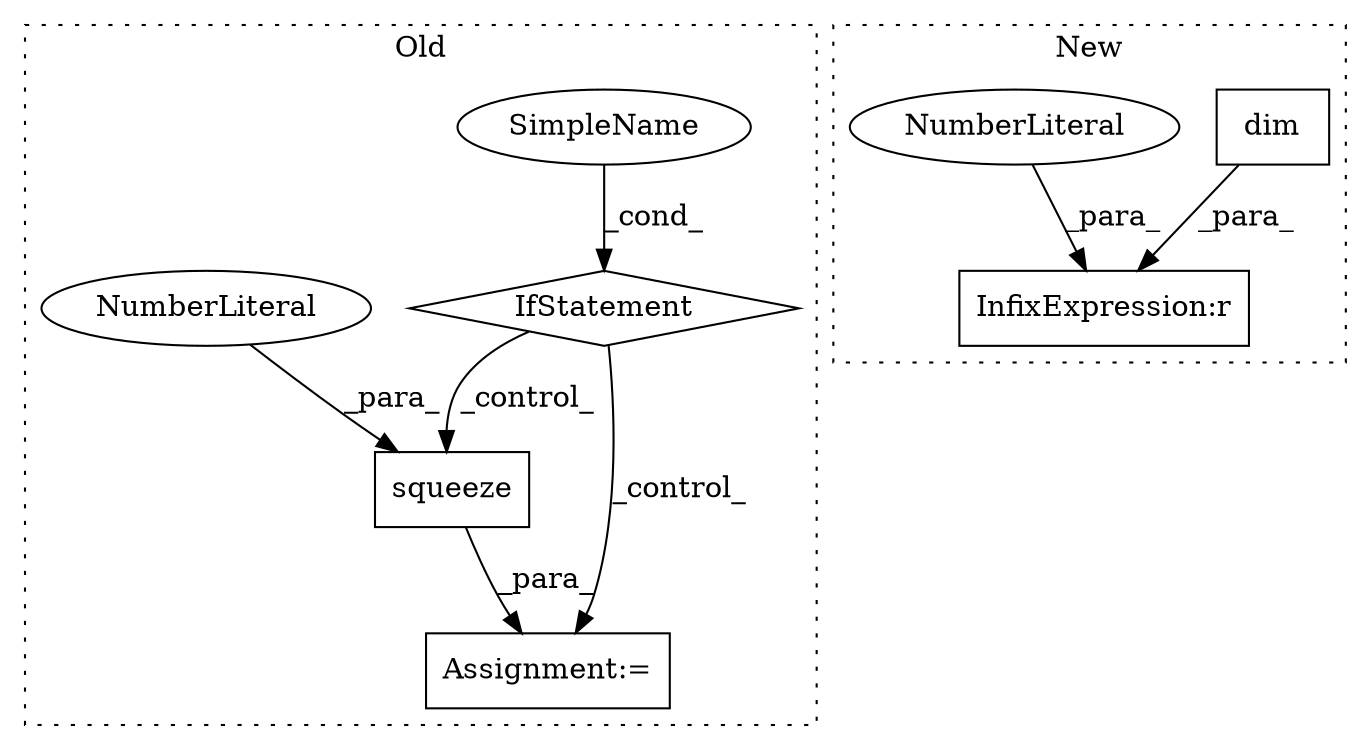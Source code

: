 digraph G {
subgraph cluster0 {
1 [label="squeeze" a="32" s="23995,24004" l="8,1" shape="box"];
3 [label="SimpleName" a="42" s="" l="" shape="ellipse"];
4 [label="Assignment:=" a="7" s="23990" l="1" shape="box"];
5 [label="IfStatement" a="25" s="23951,23977" l="4,2" shape="diamond"];
6 [label="NumberLiteral" a="34" s="24003" l="1" shape="ellipse"];
label = "Old";
style="dotted";
}
subgraph cluster1 {
2 [label="dim" a="32" s="24135" l="5" shape="box"];
7 [label="InfixExpression:r" a="27" s="24140" l="4" shape="box"];
8 [label="NumberLiteral" a="34" s="24144" l="1" shape="ellipse"];
label = "New";
style="dotted";
}
1 -> 4 [label="_para_"];
2 -> 7 [label="_para_"];
3 -> 5 [label="_cond_"];
5 -> 1 [label="_control_"];
5 -> 4 [label="_control_"];
6 -> 1 [label="_para_"];
8 -> 7 [label="_para_"];
}